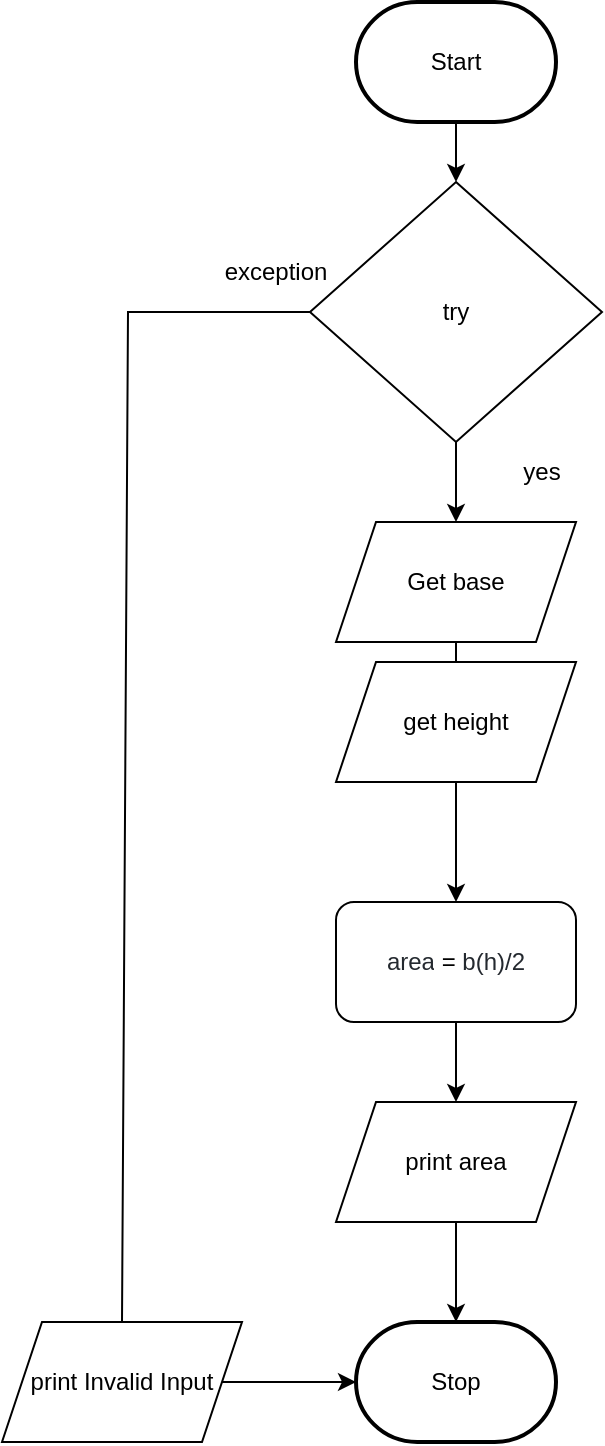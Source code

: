 <mxfile>
    <diagram id="SI7tuCP2dQLLvXjDpIHG" name="Page-1">
        <mxGraphModel dx="754" dy="1817" grid="1" gridSize="10" guides="1" tooltips="1" connect="1" arrows="1" fold="1" page="1" pageScale="1" pageWidth="827" pageHeight="1169" math="0" shadow="0">
            <root>
                <mxCell id="0"/>
                <mxCell id="1" parent="0"/>
                <mxCell id="208" value="" style="edgeStyle=none;html=1;" parent="1" source="3" target="51" edge="1">
                    <mxGeometry relative="1" as="geometry"/>
                </mxCell>
                <mxCell id="3" value="Start" style="strokeWidth=2;html=1;shape=mxgraph.flowchart.terminator;whiteSpace=wrap;" parent="1" vertex="1">
                    <mxGeometry x="364" y="-1110" width="100" height="60" as="geometry"/>
                </mxCell>
                <mxCell id="10" value="Stop" style="strokeWidth=2;html=1;shape=mxgraph.flowchart.terminator;whiteSpace=wrap;rounded=1;" parent="1" vertex="1">
                    <mxGeometry x="364" y="-450" width="100" height="60" as="geometry"/>
                </mxCell>
                <mxCell id="215" style="edgeStyle=none;html=1;fontSize=12;entryX=0;entryY=0.5;entryDx=0;entryDy=0;entryPerimeter=0;rounded=0;startArrow=none;" parent="1" source="231" target="10" edge="1">
                    <mxGeometry relative="1" as="geometry">
                        <mxPoint x="167" y="-470" as="targetPoint"/>
                        <Array as="points"/>
                    </mxGeometry>
                </mxCell>
                <mxCell id="234" value="" style="edgeStyle=none;html=1;" parent="1" source="51" target="233" edge="1">
                    <mxGeometry relative="1" as="geometry"/>
                </mxCell>
                <mxCell id="51" value="try" style="rhombus;whiteSpace=wrap;html=1;" parent="1" vertex="1">
                    <mxGeometry x="341" y="-1020" width="146" height="130" as="geometry"/>
                </mxCell>
                <mxCell id="211" value="" style="edgeStyle=none;html=1;startArrow=none;" parent="1" source="212" target="10" edge="1">
                    <mxGeometry relative="1" as="geometry"/>
                </mxCell>
                <mxCell id="212" value="&lt;font style=&quot;font-size: 12px&quot;&gt;print area&lt;/font&gt;" style="shape=parallelogram;perimeter=parallelogramPerimeter;whiteSpace=wrap;html=1;fixedSize=1;fontSize=8;" parent="1" vertex="1">
                    <mxGeometry x="354" y="-560" width="120" height="60" as="geometry"/>
                </mxCell>
                <mxCell id="223" value="yes" style="text;html=1;strokeColor=none;fillColor=none;align=center;verticalAlign=middle;whiteSpace=wrap;rounded=0;fontSize=12;" parent="1" vertex="1">
                    <mxGeometry x="427" y="-890" width="60" height="30" as="geometry"/>
                </mxCell>
                <mxCell id="227" value="exception" style="text;html=1;strokeColor=none;fillColor=none;align=center;verticalAlign=middle;whiteSpace=wrap;rounded=0;fontSize=12;" parent="1" vertex="1">
                    <mxGeometry x="294" y="-990" width="60" height="30" as="geometry"/>
                </mxCell>
                <mxCell id="231" value="&lt;font style=&quot;font-size: 12px&quot;&gt;print Invalid Input&lt;/font&gt;" style="shape=parallelogram;perimeter=parallelogramPerimeter;whiteSpace=wrap;html=1;fixedSize=1;fontSize=8;" parent="1" vertex="1">
                    <mxGeometry x="187" y="-450" width="120" height="60" as="geometry"/>
                </mxCell>
                <mxCell id="232" value="" style="edgeStyle=none;html=1;fontSize=12;entryX=0.5;entryY=0;entryDx=0;entryDy=0;rounded=0;endArrow=none;" parent="1" source="51" target="231" edge="1">
                    <mxGeometry relative="1" as="geometry">
                        <mxPoint x="364" y="-520" as="targetPoint"/>
                        <Array as="points">
                            <mxPoint x="250" y="-955"/>
                        </Array>
                        <mxPoint x="341" y="-955" as="sourcePoint"/>
                    </mxGeometry>
                </mxCell>
                <mxCell id="237" value="" style="edgeStyle=none;html=1;" parent="1" source="233" target="236" edge="1">
                    <mxGeometry relative="1" as="geometry"/>
                </mxCell>
                <mxCell id="233" value="Get base" style="shape=parallelogram;perimeter=parallelogramPerimeter;whiteSpace=wrap;html=1;fixedSize=1;" parent="1" vertex="1">
                    <mxGeometry x="354" y="-850" width="120" height="60" as="geometry"/>
                </mxCell>
                <mxCell id="240" value="" style="edgeStyle=none;html=1;" parent="1" source="236" target="212" edge="1">
                    <mxGeometry relative="1" as="geometry"/>
                </mxCell>
                <mxCell id="236" value="&lt;span class=&quot;pl-s1&quot; style=&quot;box-sizing: border-box ; color: rgb(36 , 41 , 47) ; font-family: , , &amp;#34;sf mono&amp;#34; , &amp;#34;menlo&amp;#34; , &amp;#34;consolas&amp;#34; , &amp;#34;liberation mono&amp;#34; , monospace ; background-color: rgb(255 , 255 , 255)&quot;&gt;&lt;span class=&quot;pl-token&quot; style=&quot;box-sizing: border-box&quot;&gt;area&lt;/span&gt;&lt;/span&gt;&lt;span style=&quot;color: rgb(36 , 41 , 47) ; font-family: , , &amp;#34;sf mono&amp;#34; , &amp;#34;menlo&amp;#34; , &amp;#34;consolas&amp;#34; , &amp;#34;liberation mono&amp;#34; , monospace ; background-color: rgb(255 , 255 , 255)&quot;&gt;&amp;nbsp;&lt;/span&gt;&lt;span class=&quot;pl-c1&quot; style=&quot;box-sizing: border-box ; font-family: , , &amp;#34;sf mono&amp;#34; , &amp;#34;menlo&amp;#34; , &amp;#34;consolas&amp;#34; , &amp;#34;liberation mono&amp;#34; , monospace ; background-color: rgb(255 , 255 , 255)&quot;&gt;=&lt;/span&gt;&lt;span style=&quot;color: rgb(36 , 41 , 47) ; font-family: , , &amp;#34;sf mono&amp;#34; , &amp;#34;menlo&amp;#34; , &amp;#34;consolas&amp;#34; , &amp;#34;liberation mono&amp;#34; , monospace ; background-color: rgb(255 , 255 , 255)&quot;&gt;&amp;nbsp;b(h)/2&lt;/span&gt;" style="rounded=1;whiteSpace=wrap;html=1;" parent="1" vertex="1">
                    <mxGeometry x="354" y="-660" width="120" height="60" as="geometry"/>
                </mxCell>
                <mxCell id="242" value="get height" style="shape=parallelogram;perimeter=parallelogramPerimeter;whiteSpace=wrap;html=1;fixedSize=1;" vertex="1" parent="1">
                    <mxGeometry x="354" y="-780" width="120" height="60" as="geometry"/>
                </mxCell>
            </root>
        </mxGraphModel>
    </diagram>
</mxfile>